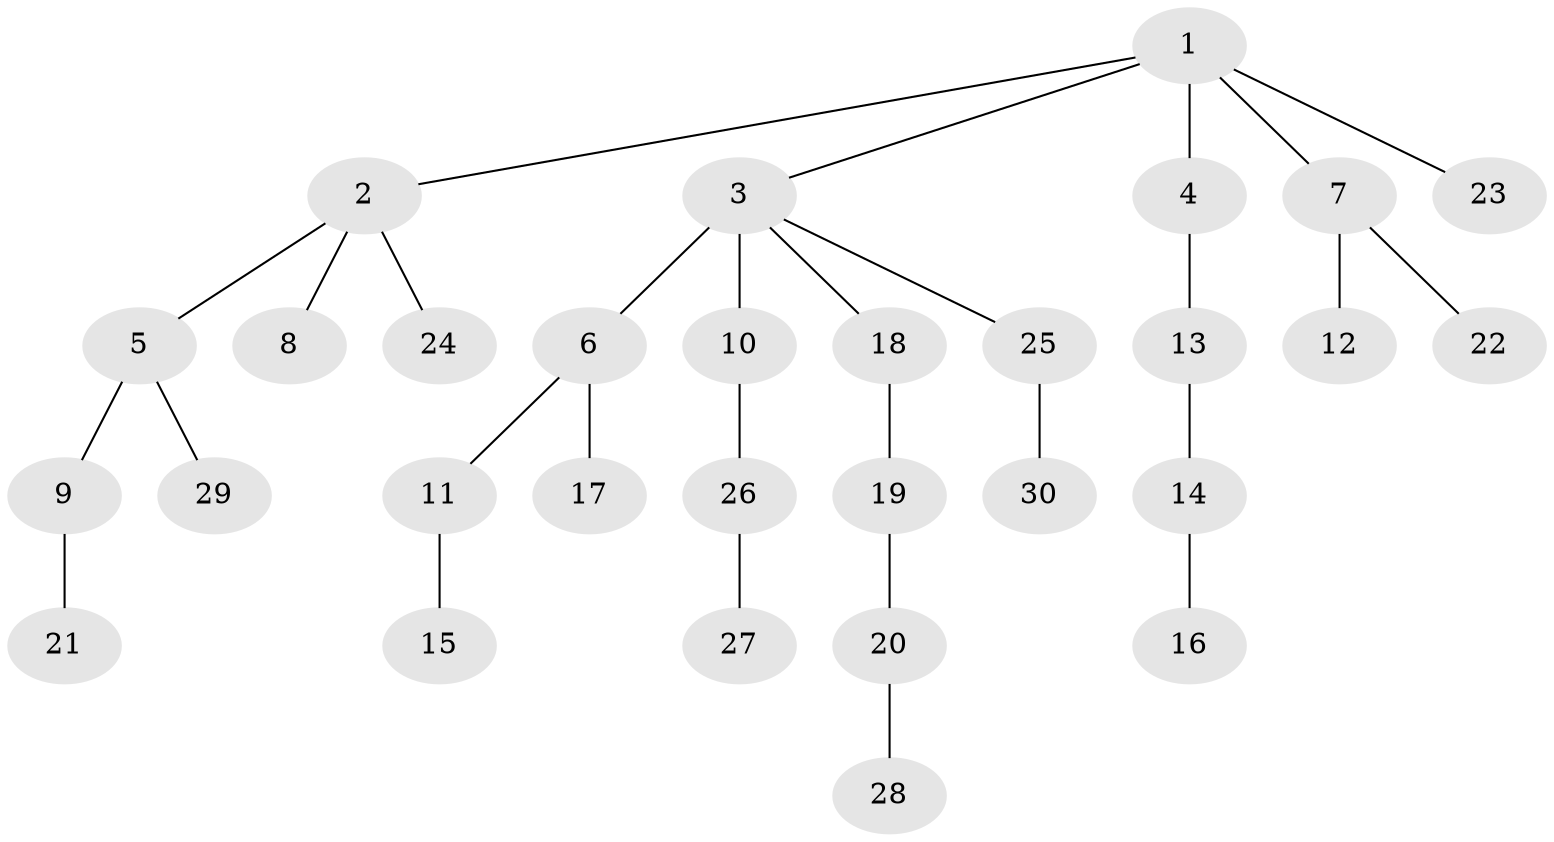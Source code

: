 // original degree distribution, {7: 0.018518518518518517, 5: 0.05555555555555555, 4: 0.05555555555555555, 2: 0.2037037037037037, 1: 0.5370370370370371, 3: 0.12962962962962962}
// Generated by graph-tools (version 1.1) at 2025/43/03/06/25 01:43:20]
// undirected, 30 vertices, 29 edges
graph export_dot {
graph [start="1"]
  node [color=gray90,style=filled];
  1;
  2;
  3;
  4;
  5;
  6;
  7;
  8;
  9;
  10;
  11;
  12;
  13;
  14;
  15;
  16;
  17;
  18;
  19;
  20;
  21;
  22;
  23;
  24;
  25;
  26;
  27;
  28;
  29;
  30;
  1 -- 2 [weight=1.0];
  1 -- 3 [weight=1.0];
  1 -- 4 [weight=2.0];
  1 -- 7 [weight=1.0];
  1 -- 23 [weight=1.0];
  2 -- 5 [weight=1.0];
  2 -- 8 [weight=1.0];
  2 -- 24 [weight=1.0];
  3 -- 6 [weight=1.0];
  3 -- 10 [weight=3.0];
  3 -- 18 [weight=1.0];
  3 -- 25 [weight=1.0];
  4 -- 13 [weight=1.0];
  5 -- 9 [weight=1.0];
  5 -- 29 [weight=1.0];
  6 -- 11 [weight=1.0];
  6 -- 17 [weight=1.0];
  7 -- 12 [weight=2.0];
  7 -- 22 [weight=1.0];
  9 -- 21 [weight=1.0];
  10 -- 26 [weight=1.0];
  11 -- 15 [weight=1.0];
  13 -- 14 [weight=1.0];
  14 -- 16 [weight=1.0];
  18 -- 19 [weight=1.0];
  19 -- 20 [weight=1.0];
  20 -- 28 [weight=1.0];
  25 -- 30 [weight=2.0];
  26 -- 27 [weight=1.0];
}
